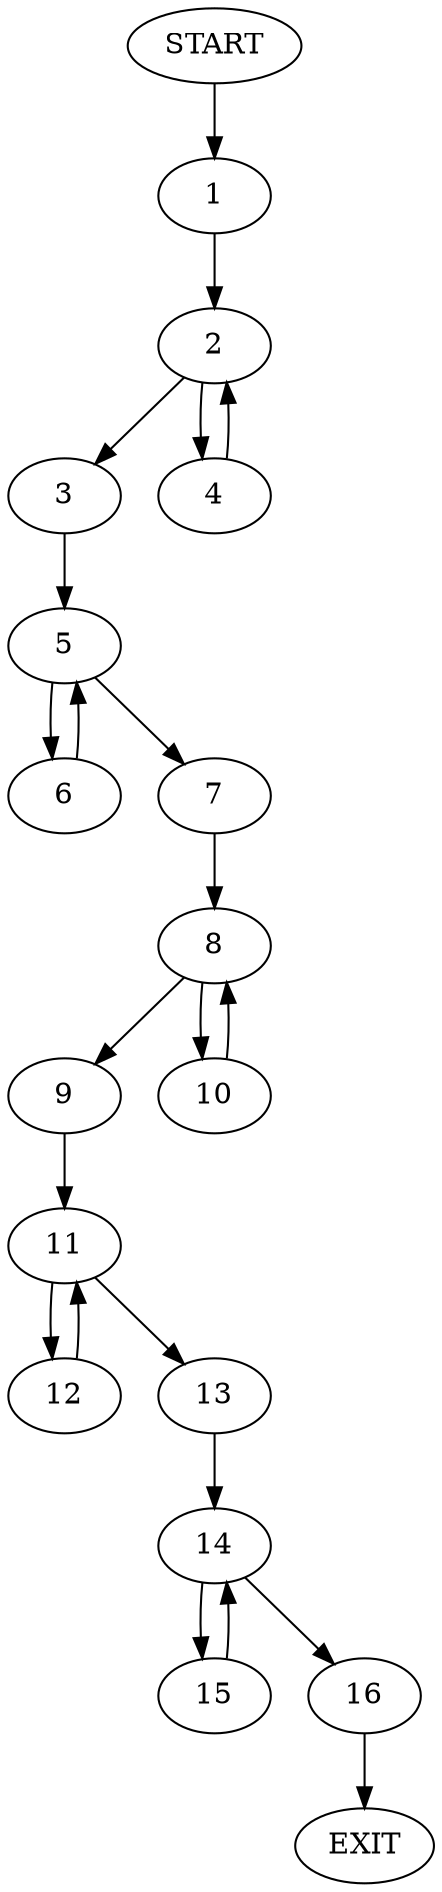 digraph {
0 [label="START"]
17 [label="EXIT"]
0 -> 1
1 -> 2
2 -> 3
2 -> 4
4 -> 2
3 -> 5
5 -> 6
5 -> 7
7 -> 8
6 -> 5
8 -> 9
8 -> 10
9 -> 11
10 -> 8
11 -> 12
11 -> 13
12 -> 11
13 -> 14
14 -> 15
14 -> 16
16 -> 17
15 -> 14
}
